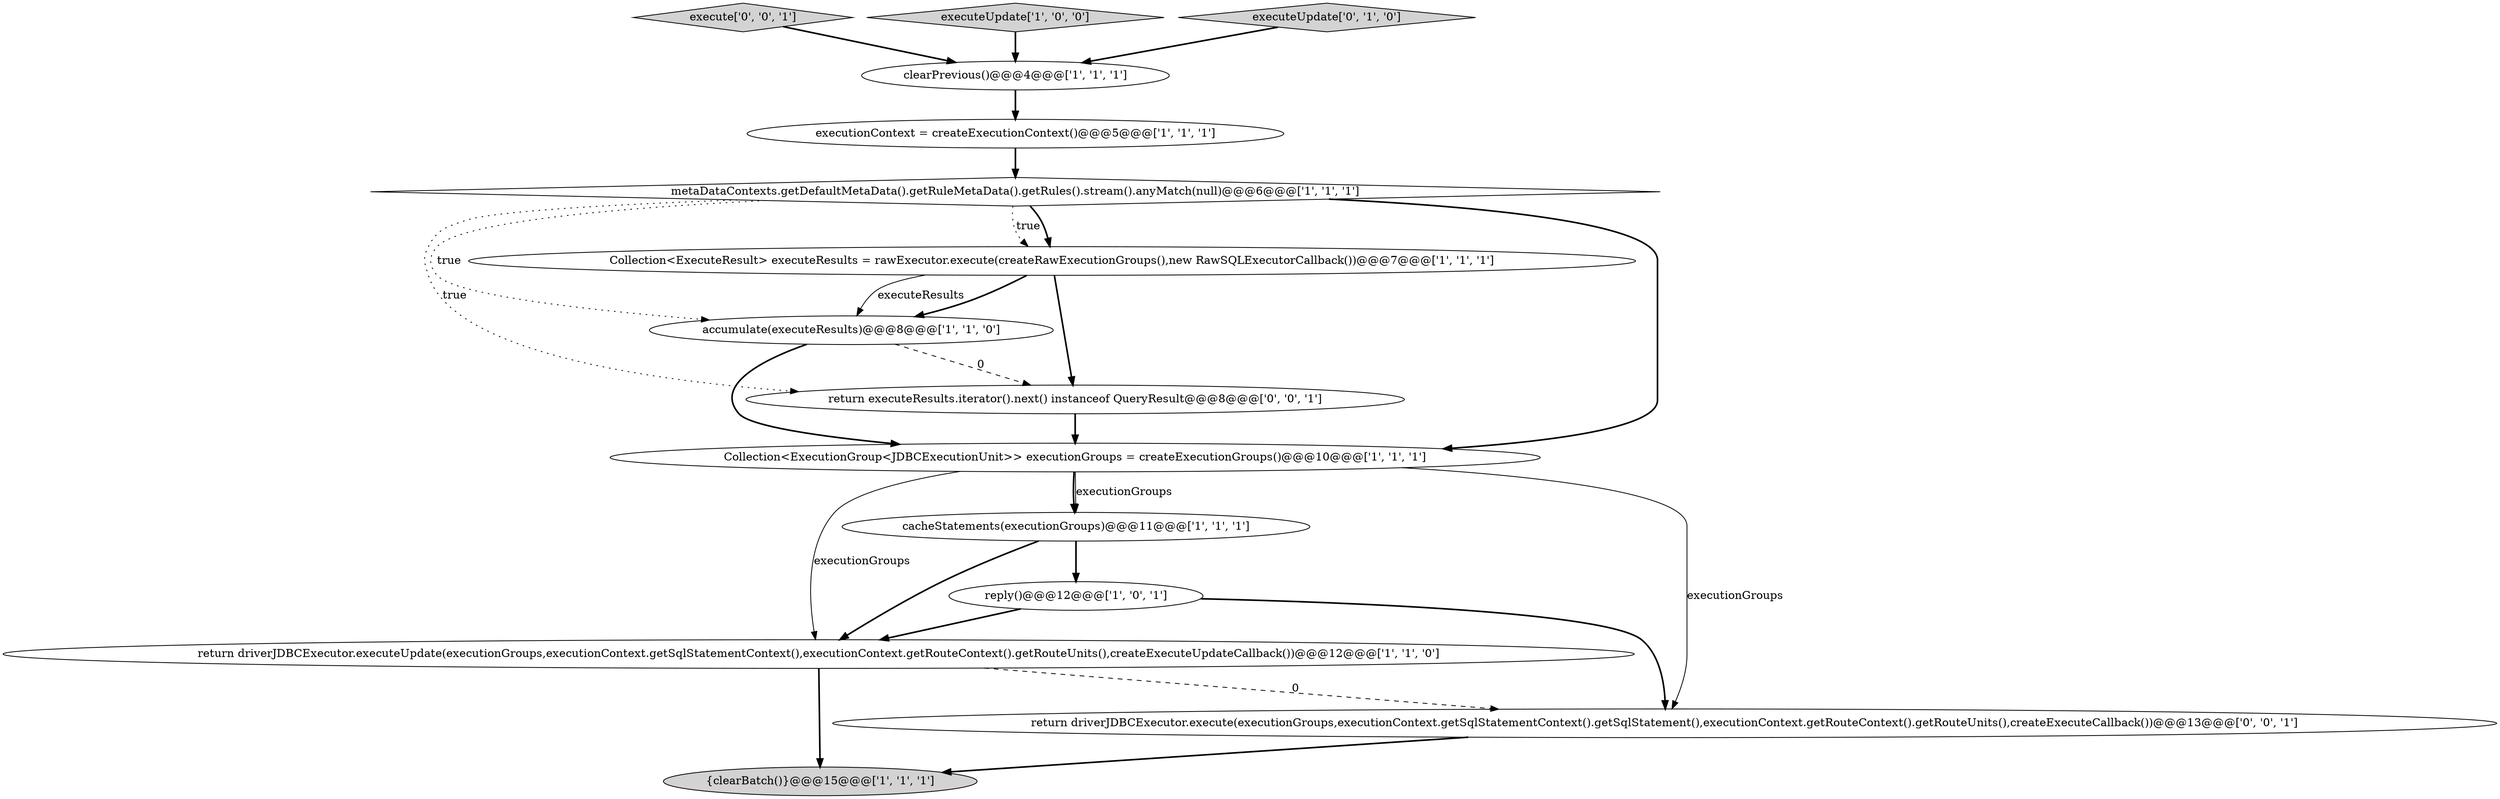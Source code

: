 digraph {
0 [style = filled, label = "accumulate(executeResults)@@@8@@@['1', '1', '0']", fillcolor = white, shape = ellipse image = "AAA0AAABBB1BBB"];
6 [style = filled, label = "Collection<ExecutionGroup<JDBCExecutionUnit>> executionGroups = createExecutionGroups()@@@10@@@['1', '1', '1']", fillcolor = white, shape = ellipse image = "AAA0AAABBB1BBB"];
9 [style = filled, label = "{clearBatch()}@@@15@@@['1', '1', '1']", fillcolor = lightgray, shape = ellipse image = "AAA0AAABBB1BBB"];
14 [style = filled, label = "execute['0', '0', '1']", fillcolor = lightgray, shape = diamond image = "AAA0AAABBB3BBB"];
8 [style = filled, label = "reply()@@@12@@@['1', '0', '1']", fillcolor = white, shape = ellipse image = "AAA0AAABBB1BBB"];
2 [style = filled, label = "executionContext = createExecutionContext()@@@5@@@['1', '1', '1']", fillcolor = white, shape = ellipse image = "AAA0AAABBB1BBB"];
10 [style = filled, label = "executeUpdate['1', '0', '0']", fillcolor = lightgray, shape = diamond image = "AAA0AAABBB1BBB"];
11 [style = filled, label = "executeUpdate['0', '1', '0']", fillcolor = lightgray, shape = diamond image = "AAA0AAABBB2BBB"];
3 [style = filled, label = "clearPrevious()@@@4@@@['1', '1', '1']", fillcolor = white, shape = ellipse image = "AAA0AAABBB1BBB"];
13 [style = filled, label = "return driverJDBCExecutor.execute(executionGroups,executionContext.getSqlStatementContext().getSqlStatement(),executionContext.getRouteContext().getRouteUnits(),createExecuteCallback())@@@13@@@['0', '0', '1']", fillcolor = white, shape = ellipse image = "AAA0AAABBB3BBB"];
4 [style = filled, label = "return driverJDBCExecutor.executeUpdate(executionGroups,executionContext.getSqlStatementContext(),executionContext.getRouteContext().getRouteUnits(),createExecuteUpdateCallback())@@@12@@@['1', '1', '0']", fillcolor = white, shape = ellipse image = "AAA0AAABBB1BBB"];
7 [style = filled, label = "Collection<ExecuteResult> executeResults = rawExecutor.execute(createRawExecutionGroups(),new RawSQLExecutorCallback())@@@7@@@['1', '1', '1']", fillcolor = white, shape = ellipse image = "AAA0AAABBB1BBB"];
1 [style = filled, label = "cacheStatements(executionGroups)@@@11@@@['1', '1', '1']", fillcolor = white, shape = ellipse image = "AAA0AAABBB1BBB"];
12 [style = filled, label = "return executeResults.iterator().next() instanceof QueryResult@@@8@@@['0', '0', '1']", fillcolor = white, shape = ellipse image = "AAA0AAABBB3BBB"];
5 [style = filled, label = "metaDataContexts.getDefaultMetaData().getRuleMetaData().getRules().stream().anyMatch(null)@@@6@@@['1', '1', '1']", fillcolor = white, shape = diamond image = "AAA0AAABBB1BBB"];
4->9 [style = bold, label=""];
14->3 [style = bold, label=""];
1->4 [style = bold, label=""];
1->8 [style = bold, label=""];
0->6 [style = bold, label=""];
7->12 [style = bold, label=""];
6->1 [style = solid, label="executionGroups"];
10->3 [style = bold, label=""];
7->0 [style = bold, label=""];
5->0 [style = dotted, label="true"];
5->12 [style = dotted, label="true"];
0->12 [style = dashed, label="0"];
12->6 [style = bold, label=""];
6->1 [style = bold, label=""];
5->6 [style = bold, label=""];
3->2 [style = bold, label=""];
11->3 [style = bold, label=""];
5->7 [style = dotted, label="true"];
7->0 [style = solid, label="executeResults"];
5->7 [style = bold, label=""];
13->9 [style = bold, label=""];
8->4 [style = bold, label=""];
4->13 [style = dashed, label="0"];
6->4 [style = solid, label="executionGroups"];
6->13 [style = solid, label="executionGroups"];
8->13 [style = bold, label=""];
2->5 [style = bold, label=""];
}
